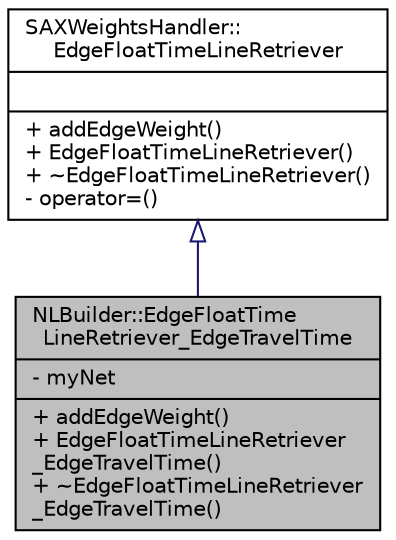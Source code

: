 digraph "NLBuilder::EdgeFloatTimeLineRetriever_EdgeTravelTime"
{
  edge [fontname="Helvetica",fontsize="10",labelfontname="Helvetica",labelfontsize="10"];
  node [fontname="Helvetica",fontsize="10",shape=record];
  Node0 [label="{NLBuilder::EdgeFloatTime\lLineRetriever_EdgeTravelTime\n|- myNet\l|+ addEdgeWeight()\l+ EdgeFloatTimeLineRetriever\l_EdgeTravelTime()\l+ ~EdgeFloatTimeLineRetriever\l_EdgeTravelTime()\l}",height=0.2,width=0.4,color="black", fillcolor="grey75", style="filled", fontcolor="black"];
  Node1 -> Node0 [dir="back",color="midnightblue",fontsize="10",style="solid",arrowtail="onormal",fontname="Helvetica"];
  Node1 [label="{SAXWeightsHandler::\lEdgeFloatTimeLineRetriever\n||+ addEdgeWeight()\l+ EdgeFloatTimeLineRetriever()\l+ ~EdgeFloatTimeLineRetriever()\l- operator=()\l}",height=0.2,width=0.4,color="black", fillcolor="white", style="filled",URL="$dc/d89/class_s_a_x_weights_handler_1_1_edge_float_time_line_retriever.html",tooltip="Interface for a class which obtains read weights for named edges. "];
}
